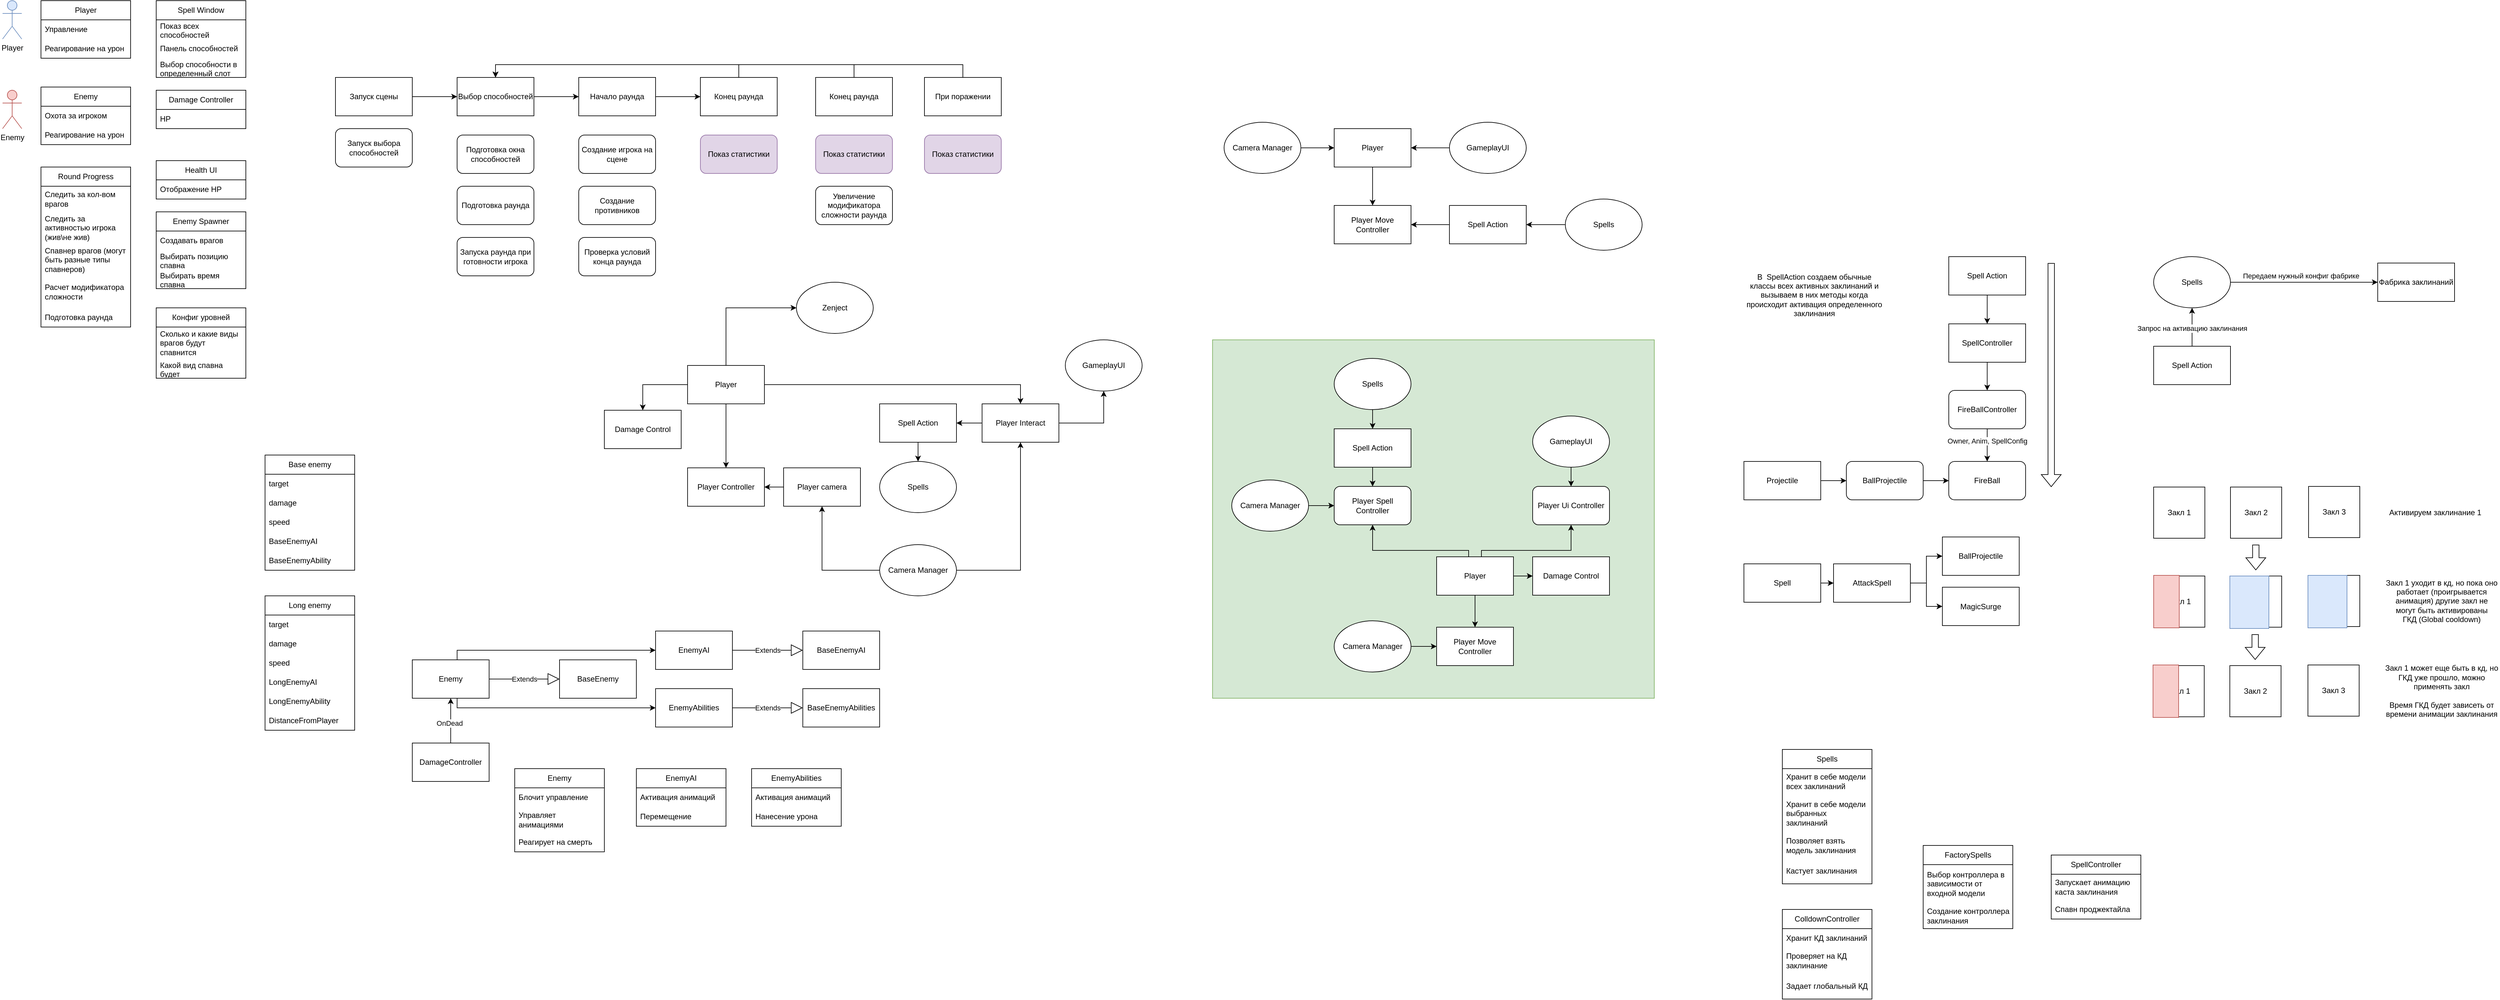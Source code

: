 <mxfile version="24.7.17">
  <diagram id="C5RBs43oDa-KdzZeNtuy" name="Page-1">
    <mxGraphModel dx="1434" dy="746" grid="1" gridSize="10" guides="1" tooltips="1" connect="1" arrows="1" fold="1" page="1" pageScale="1" pageWidth="827" pageHeight="1169" math="0" shadow="0">
      <root>
        <mxCell id="WIyWlLk6GJQsqaUBKTNV-0" />
        <mxCell id="WIyWlLk6GJQsqaUBKTNV-1" parent="WIyWlLk6GJQsqaUBKTNV-0" />
        <mxCell id="EWwGDBe5guj9ET8OLNVa-11" value="" style="rounded=0;whiteSpace=wrap;html=1;fillColor=#d5e8d4;strokeColor=#82b366;" parent="WIyWlLk6GJQsqaUBKTNV-1" vertex="1">
          <mxGeometry x="1930" y="650" width="690" height="560" as="geometry" />
        </mxCell>
        <mxCell id="EsLmKvPkKQl8elyAe4Gc-5" value="" style="edgeStyle=orthogonalEdgeStyle;rounded=0;orthogonalLoop=1;jettySize=auto;html=1;" parent="WIyWlLk6GJQsqaUBKTNV-1" source="EsLmKvPkKQl8elyAe4Gc-0" target="EsLmKvPkKQl8elyAe4Gc-1" edge="1">
          <mxGeometry relative="1" as="geometry" />
        </mxCell>
        <mxCell id="EsLmKvPkKQl8elyAe4Gc-0" value="Запуск сцены" style="rounded=0;whiteSpace=wrap;html=1;" parent="WIyWlLk6GJQsqaUBKTNV-1" vertex="1">
          <mxGeometry x="560" y="240" width="120" height="60" as="geometry" />
        </mxCell>
        <mxCell id="EsLmKvPkKQl8elyAe4Gc-6" value="" style="edgeStyle=orthogonalEdgeStyle;rounded=0;orthogonalLoop=1;jettySize=auto;html=1;" parent="WIyWlLk6GJQsqaUBKTNV-1" source="EsLmKvPkKQl8elyAe4Gc-1" target="EsLmKvPkKQl8elyAe4Gc-2" edge="1">
          <mxGeometry relative="1" as="geometry" />
        </mxCell>
        <mxCell id="EsLmKvPkKQl8elyAe4Gc-1" value="Выбор способностей" style="rounded=0;whiteSpace=wrap;html=1;" parent="WIyWlLk6GJQsqaUBKTNV-1" vertex="1">
          <mxGeometry x="750" y="240" width="120" height="60" as="geometry" />
        </mxCell>
        <mxCell id="EsLmKvPkKQl8elyAe4Gc-7" value="" style="edgeStyle=orthogonalEdgeStyle;rounded=0;orthogonalLoop=1;jettySize=auto;html=1;" parent="WIyWlLk6GJQsqaUBKTNV-1" source="EsLmKvPkKQl8elyAe4Gc-2" target="EsLmKvPkKQl8elyAe4Gc-3" edge="1">
          <mxGeometry relative="1" as="geometry" />
        </mxCell>
        <mxCell id="EsLmKvPkKQl8elyAe4Gc-2" value="Начало раунда" style="rounded=0;whiteSpace=wrap;html=1;" parent="WIyWlLk6GJQsqaUBKTNV-1" vertex="1">
          <mxGeometry x="940" y="240" width="120" height="60" as="geometry" />
        </mxCell>
        <mxCell id="EsLmKvPkKQl8elyAe4Gc-22" style="edgeStyle=orthogonalEdgeStyle;rounded=0;orthogonalLoop=1;jettySize=auto;html=1;entryX=0.5;entryY=0;entryDx=0;entryDy=0;" parent="WIyWlLk6GJQsqaUBKTNV-1" source="EsLmKvPkKQl8elyAe4Gc-3" target="EsLmKvPkKQl8elyAe4Gc-1" edge="1">
          <mxGeometry relative="1" as="geometry">
            <Array as="points">
              <mxPoint x="1190" y="220" />
              <mxPoint x="810" y="220" />
            </Array>
          </mxGeometry>
        </mxCell>
        <mxCell id="EsLmKvPkKQl8elyAe4Gc-3" value="Конец раунда" style="rounded=0;whiteSpace=wrap;html=1;" parent="WIyWlLk6GJQsqaUBKTNV-1" vertex="1">
          <mxGeometry x="1130" y="240" width="120" height="60" as="geometry" />
        </mxCell>
        <mxCell id="EsLmKvPkKQl8elyAe4Gc-12" value="Создание игрока на сцене" style="rounded=1;whiteSpace=wrap;html=1;" parent="WIyWlLk6GJQsqaUBKTNV-1" vertex="1">
          <mxGeometry x="940" y="330" width="120" height="60" as="geometry" />
        </mxCell>
        <mxCell id="EsLmKvPkKQl8elyAe4Gc-13" value="Запуск выбора способностей" style="rounded=1;whiteSpace=wrap;html=1;" parent="WIyWlLk6GJQsqaUBKTNV-1" vertex="1">
          <mxGeometry x="560" y="320" width="120" height="60" as="geometry" />
        </mxCell>
        <mxCell id="EsLmKvPkKQl8elyAe4Gc-14" value="Подготовка окна способностей" style="rounded=1;whiteSpace=wrap;html=1;" parent="WIyWlLk6GJQsqaUBKTNV-1" vertex="1">
          <mxGeometry x="750" y="330" width="120" height="60" as="geometry" />
        </mxCell>
        <mxCell id="EsLmKvPkKQl8elyAe4Gc-15" value="Запуска раунда при готовности игрока" style="rounded=1;whiteSpace=wrap;html=1;" parent="WIyWlLk6GJQsqaUBKTNV-1" vertex="1">
          <mxGeometry x="750" y="490" width="120" height="60" as="geometry" />
        </mxCell>
        <mxCell id="EsLmKvPkKQl8elyAe4Gc-16" value="Подготовка раунда" style="rounded=1;whiteSpace=wrap;html=1;" parent="WIyWlLk6GJQsqaUBKTNV-1" vertex="1">
          <mxGeometry x="750" y="410" width="120" height="60" as="geometry" />
        </mxCell>
        <mxCell id="EsLmKvPkKQl8elyAe4Gc-17" value="Создание противников" style="rounded=1;whiteSpace=wrap;html=1;" parent="WIyWlLk6GJQsqaUBKTNV-1" vertex="1">
          <mxGeometry x="940" y="410" width="120" height="60" as="geometry" />
        </mxCell>
        <mxCell id="EsLmKvPkKQl8elyAe4Gc-20" value="Проверка условий конца раунда" style="rounded=1;whiteSpace=wrap;html=1;" parent="WIyWlLk6GJQsqaUBKTNV-1" vertex="1">
          <mxGeometry x="940" y="490" width="120" height="60" as="geometry" />
        </mxCell>
        <mxCell id="EsLmKvPkKQl8elyAe4Gc-21" value="Показ статистики" style="rounded=1;whiteSpace=wrap;html=1;fillColor=#e1d5e7;strokeColor=#9673a6;" parent="WIyWlLk6GJQsqaUBKTNV-1" vertex="1">
          <mxGeometry x="1310" y="330" width="120" height="60" as="geometry" />
        </mxCell>
        <mxCell id="EsLmKvPkKQl8elyAe4Gc-24" value="Увеличение модификатора сложности раунда" style="rounded=1;whiteSpace=wrap;html=1;" parent="WIyWlLk6GJQsqaUBKTNV-1" vertex="1">
          <mxGeometry x="1310" y="410" width="120" height="60" as="geometry" />
        </mxCell>
        <mxCell id="EsLmKvPkKQl8elyAe4Gc-25" value="Player" style="shape=umlActor;verticalLabelPosition=bottom;verticalAlign=top;html=1;outlineConnect=0;fillColor=#dae8fc;strokeColor=#6c8ebf;" parent="WIyWlLk6GJQsqaUBKTNV-1" vertex="1">
          <mxGeometry x="40" y="120" width="30" height="60" as="geometry" />
        </mxCell>
        <mxCell id="EsLmKvPkKQl8elyAe4Gc-28" value="Player" style="swimlane;fontStyle=0;childLayout=stackLayout;horizontal=1;startSize=30;horizontalStack=0;resizeParent=1;resizeParentMax=0;resizeLast=0;collapsible=1;marginBottom=0;whiteSpace=wrap;html=1;" parent="WIyWlLk6GJQsqaUBKTNV-1" vertex="1">
          <mxGeometry x="100" y="120" width="140" height="90" as="geometry" />
        </mxCell>
        <mxCell id="EsLmKvPkKQl8elyAe4Gc-29" value="Управление" style="text;strokeColor=none;fillColor=none;align=left;verticalAlign=middle;spacingLeft=4;spacingRight=4;overflow=hidden;points=[[0,0.5],[1,0.5]];portConstraint=eastwest;rotatable=0;whiteSpace=wrap;html=1;" parent="EsLmKvPkKQl8elyAe4Gc-28" vertex="1">
          <mxGeometry y="30" width="140" height="30" as="geometry" />
        </mxCell>
        <mxCell id="IuTbLc52SN9VRo_euGwN-1" value="Реагирование на урон" style="text;strokeColor=none;fillColor=none;align=left;verticalAlign=middle;spacingLeft=4;spacingRight=4;overflow=hidden;points=[[0,0.5],[1,0.5]];portConstraint=eastwest;rotatable=0;whiteSpace=wrap;html=1;" parent="EsLmKvPkKQl8elyAe4Gc-28" vertex="1">
          <mxGeometry y="60" width="140" height="30" as="geometry" />
        </mxCell>
        <mxCell id="Cps7FGpNjQ_ABFfihYD9-0" value="Enemy" style="shape=umlActor;verticalLabelPosition=bottom;verticalAlign=top;html=1;outlineConnect=0;fillColor=#f8cecc;strokeColor=#b85450;" parent="WIyWlLk6GJQsqaUBKTNV-1" vertex="1">
          <mxGeometry x="40" y="260" width="30" height="60" as="geometry" />
        </mxCell>
        <mxCell id="Cps7FGpNjQ_ABFfihYD9-1" value="Enemy" style="swimlane;fontStyle=0;childLayout=stackLayout;horizontal=1;startSize=30;horizontalStack=0;resizeParent=1;resizeParentMax=0;resizeLast=0;collapsible=1;marginBottom=0;whiteSpace=wrap;html=1;" parent="WIyWlLk6GJQsqaUBKTNV-1" vertex="1">
          <mxGeometry x="100" y="255" width="140" height="90" as="geometry" />
        </mxCell>
        <mxCell id="Cps7FGpNjQ_ABFfihYD9-4" value="Охота за игроком" style="text;strokeColor=none;fillColor=none;align=left;verticalAlign=middle;spacingLeft=4;spacingRight=4;overflow=hidden;points=[[0,0.5],[1,0.5]];portConstraint=eastwest;rotatable=0;whiteSpace=wrap;html=1;" parent="Cps7FGpNjQ_ABFfihYD9-1" vertex="1">
          <mxGeometry y="30" width="140" height="30" as="geometry" />
        </mxCell>
        <mxCell id="IuTbLc52SN9VRo_euGwN-0" value="Реагирование на урон" style="text;strokeColor=none;fillColor=none;align=left;verticalAlign=middle;spacingLeft=4;spacingRight=4;overflow=hidden;points=[[0,0.5],[1,0.5]];portConstraint=eastwest;rotatable=0;whiteSpace=wrap;html=1;" parent="Cps7FGpNjQ_ABFfihYD9-1" vertex="1">
          <mxGeometry y="60" width="140" height="30" as="geometry" />
        </mxCell>
        <mxCell id="Cps7FGpNjQ_ABFfihYD9-6" value="Round Progress" style="swimlane;fontStyle=0;childLayout=stackLayout;horizontal=1;startSize=30;horizontalStack=0;resizeParent=1;resizeParentMax=0;resizeLast=0;collapsible=1;marginBottom=0;whiteSpace=wrap;html=1;" parent="WIyWlLk6GJQsqaUBKTNV-1" vertex="1">
          <mxGeometry x="100" y="380" width="140" height="250" as="geometry" />
        </mxCell>
        <mxCell id="Cps7FGpNjQ_ABFfihYD9-7" value="Следить за кол-вом врагов" style="text;strokeColor=none;fillColor=none;align=left;verticalAlign=middle;spacingLeft=4;spacingRight=4;overflow=hidden;points=[[0,0.5],[1,0.5]];portConstraint=eastwest;rotatable=0;whiteSpace=wrap;html=1;" parent="Cps7FGpNjQ_ABFfihYD9-6" vertex="1">
          <mxGeometry y="30" width="140" height="40" as="geometry" />
        </mxCell>
        <mxCell id="Cps7FGpNjQ_ABFfihYD9-8" value="Следить за активностью игрока (жив\не жив)" style="text;strokeColor=none;fillColor=none;align=left;verticalAlign=middle;spacingLeft=4;spacingRight=4;overflow=hidden;points=[[0,0.5],[1,0.5]];portConstraint=eastwest;rotatable=0;whiteSpace=wrap;html=1;" parent="Cps7FGpNjQ_ABFfihYD9-6" vertex="1">
          <mxGeometry y="70" width="140" height="50" as="geometry" />
        </mxCell>
        <mxCell id="Cps7FGpNjQ_ABFfihYD9-9" value="Спавнер врагов (могут быть разные типы спавнеров)" style="text;strokeColor=none;fillColor=none;align=left;verticalAlign=middle;spacingLeft=4;spacingRight=4;overflow=hidden;points=[[0,0.5],[1,0.5]];portConstraint=eastwest;rotatable=0;whiteSpace=wrap;html=1;" parent="Cps7FGpNjQ_ABFfihYD9-6" vertex="1">
          <mxGeometry y="120" width="140" height="50" as="geometry" />
        </mxCell>
        <mxCell id="Cps7FGpNjQ_ABFfihYD9-31" value="Расчет модификатора сложности" style="text;strokeColor=none;fillColor=none;align=left;verticalAlign=middle;spacingLeft=4;spacingRight=4;overflow=hidden;points=[[0,0.5],[1,0.5]];portConstraint=eastwest;rotatable=0;whiteSpace=wrap;html=1;" parent="Cps7FGpNjQ_ABFfihYD9-6" vertex="1">
          <mxGeometry y="170" width="140" height="50" as="geometry" />
        </mxCell>
        <mxCell id="Cps7FGpNjQ_ABFfihYD9-32" value="Подготовка раунда" style="text;strokeColor=none;fillColor=none;align=left;verticalAlign=middle;spacingLeft=4;spacingRight=4;overflow=hidden;points=[[0,0.5],[1,0.5]];portConstraint=eastwest;rotatable=0;whiteSpace=wrap;html=1;" parent="Cps7FGpNjQ_ABFfihYD9-6" vertex="1">
          <mxGeometry y="220" width="140" height="30" as="geometry" />
        </mxCell>
        <mxCell id="Cps7FGpNjQ_ABFfihYD9-10" value="Enemy Spawner" style="swimlane;fontStyle=0;childLayout=stackLayout;horizontal=1;startSize=30;horizontalStack=0;resizeParent=1;resizeParentMax=0;resizeLast=0;collapsible=1;marginBottom=0;whiteSpace=wrap;html=1;" parent="WIyWlLk6GJQsqaUBKTNV-1" vertex="1">
          <mxGeometry x="280" y="450" width="140" height="120" as="geometry" />
        </mxCell>
        <mxCell id="Cps7FGpNjQ_ABFfihYD9-11" value="Создавать врагов" style="text;strokeColor=none;fillColor=none;align=left;verticalAlign=middle;spacingLeft=4;spacingRight=4;overflow=hidden;points=[[0,0.5],[1,0.5]];portConstraint=eastwest;rotatable=0;whiteSpace=wrap;html=1;" parent="Cps7FGpNjQ_ABFfihYD9-10" vertex="1">
          <mxGeometry y="30" width="140" height="30" as="geometry" />
        </mxCell>
        <mxCell id="Cps7FGpNjQ_ABFfihYD9-12" value="Выбирать позицию спавна" style="text;strokeColor=none;fillColor=none;align=left;verticalAlign=middle;spacingLeft=4;spacingRight=4;overflow=hidden;points=[[0,0.5],[1,0.5]];portConstraint=eastwest;rotatable=0;whiteSpace=wrap;html=1;" parent="Cps7FGpNjQ_ABFfihYD9-10" vertex="1">
          <mxGeometry y="60" width="140" height="30" as="geometry" />
        </mxCell>
        <mxCell id="Cps7FGpNjQ_ABFfihYD9-13" value="Выбирать время спавна" style="text;strokeColor=none;fillColor=none;align=left;verticalAlign=middle;spacingLeft=4;spacingRight=4;overflow=hidden;points=[[0,0.5],[1,0.5]];portConstraint=eastwest;rotatable=0;whiteSpace=wrap;html=1;" parent="Cps7FGpNjQ_ABFfihYD9-10" vertex="1">
          <mxGeometry y="90" width="140" height="30" as="geometry" />
        </mxCell>
        <mxCell id="Cps7FGpNjQ_ABFfihYD9-14" value="Spell Window" style="swimlane;fontStyle=0;childLayout=stackLayout;horizontal=1;startSize=30;horizontalStack=0;resizeParent=1;resizeParentMax=0;resizeLast=0;collapsible=1;marginBottom=0;whiteSpace=wrap;html=1;" parent="WIyWlLk6GJQsqaUBKTNV-1" vertex="1">
          <mxGeometry x="280" y="120" width="140" height="120" as="geometry" />
        </mxCell>
        <mxCell id="Cps7FGpNjQ_ABFfihYD9-15" value="Показ всех способностей" style="text;strokeColor=none;fillColor=none;align=left;verticalAlign=middle;spacingLeft=4;spacingRight=4;overflow=hidden;points=[[0,0.5],[1,0.5]];portConstraint=eastwest;rotatable=0;whiteSpace=wrap;html=1;" parent="Cps7FGpNjQ_ABFfihYD9-14" vertex="1">
          <mxGeometry y="30" width="140" height="30" as="geometry" />
        </mxCell>
        <mxCell id="Cps7FGpNjQ_ABFfihYD9-16" value="Панель способностей" style="text;strokeColor=none;fillColor=none;align=left;verticalAlign=middle;spacingLeft=4;spacingRight=4;overflow=hidden;points=[[0,0.5],[1,0.5]];portConstraint=eastwest;rotatable=0;whiteSpace=wrap;html=1;" parent="Cps7FGpNjQ_ABFfihYD9-14" vertex="1">
          <mxGeometry y="60" width="140" height="30" as="geometry" />
        </mxCell>
        <mxCell id="Cps7FGpNjQ_ABFfihYD9-17" value="Выбор способности в определенный слот" style="text;strokeColor=none;fillColor=none;align=left;verticalAlign=middle;spacingLeft=4;spacingRight=4;overflow=hidden;points=[[0,0.5],[1,0.5]];portConstraint=eastwest;rotatable=0;whiteSpace=wrap;html=1;" parent="Cps7FGpNjQ_ABFfihYD9-14" vertex="1">
          <mxGeometry y="90" width="140" height="30" as="geometry" />
        </mxCell>
        <mxCell id="Cps7FGpNjQ_ABFfihYD9-19" value="Damage Controller" style="swimlane;fontStyle=0;childLayout=stackLayout;horizontal=1;startSize=30;horizontalStack=0;resizeParent=1;resizeParentMax=0;resizeLast=0;collapsible=1;marginBottom=0;whiteSpace=wrap;html=1;" parent="WIyWlLk6GJQsqaUBKTNV-1" vertex="1">
          <mxGeometry x="280" y="260" width="140" height="60" as="geometry" />
        </mxCell>
        <mxCell id="Cps7FGpNjQ_ABFfihYD9-20" value="HP" style="text;strokeColor=none;fillColor=none;align=left;verticalAlign=middle;spacingLeft=4;spacingRight=4;overflow=hidden;points=[[0,0.5],[1,0.5]];portConstraint=eastwest;rotatable=0;whiteSpace=wrap;html=1;" parent="Cps7FGpNjQ_ABFfihYD9-19" vertex="1">
          <mxGeometry y="30" width="140" height="30" as="geometry" />
        </mxCell>
        <mxCell id="Cps7FGpNjQ_ABFfihYD9-23" value="Health UI" style="swimlane;fontStyle=0;childLayout=stackLayout;horizontal=1;startSize=30;horizontalStack=0;resizeParent=1;resizeParentMax=0;resizeLast=0;collapsible=1;marginBottom=0;whiteSpace=wrap;html=1;" parent="WIyWlLk6GJQsqaUBKTNV-1" vertex="1">
          <mxGeometry x="280" y="370" width="140" height="60" as="geometry" />
        </mxCell>
        <mxCell id="Cps7FGpNjQ_ABFfihYD9-24" value="Отображение HP" style="text;strokeColor=none;fillColor=none;align=left;verticalAlign=middle;spacingLeft=4;spacingRight=4;overflow=hidden;points=[[0,0.5],[1,0.5]];portConstraint=eastwest;rotatable=0;whiteSpace=wrap;html=1;" parent="Cps7FGpNjQ_ABFfihYD9-23" vertex="1">
          <mxGeometry y="30" width="140" height="30" as="geometry" />
        </mxCell>
        <mxCell id="Cps7FGpNjQ_ABFfihYD9-35" style="edgeStyle=orthogonalEdgeStyle;rounded=0;orthogonalLoop=1;jettySize=auto;html=1;entryX=0.5;entryY=0;entryDx=0;entryDy=0;exitX=0.5;exitY=0;exitDx=0;exitDy=0;" parent="WIyWlLk6GJQsqaUBKTNV-1" source="Cps7FGpNjQ_ABFfihYD9-33" target="EsLmKvPkKQl8elyAe4Gc-1" edge="1">
          <mxGeometry relative="1" as="geometry">
            <Array as="points">
              <mxPoint x="1540" y="220" />
              <mxPoint x="810" y="220" />
            </Array>
          </mxGeometry>
        </mxCell>
        <mxCell id="Cps7FGpNjQ_ABFfihYD9-33" value="При поражении" style="rounded=0;whiteSpace=wrap;html=1;" parent="WIyWlLk6GJQsqaUBKTNV-1" vertex="1">
          <mxGeometry x="1480" y="240" width="120" height="60" as="geometry" />
        </mxCell>
        <mxCell id="Cps7FGpNjQ_ABFfihYD9-34" value="Показ статистики" style="rounded=1;whiteSpace=wrap;html=1;fillColor=#e1d5e7;strokeColor=#9673a6;" parent="WIyWlLk6GJQsqaUBKTNV-1" vertex="1">
          <mxGeometry x="1480" y="330" width="120" height="60" as="geometry" />
        </mxCell>
        <mxCell id="cP_do3qHN3ApBZHkMfs1-0" value="Конфиг уровней" style="swimlane;fontStyle=0;childLayout=stackLayout;horizontal=1;startSize=30;horizontalStack=0;resizeParent=1;resizeParentMax=0;resizeLast=0;collapsible=1;marginBottom=0;whiteSpace=wrap;html=1;" parent="WIyWlLk6GJQsqaUBKTNV-1" vertex="1">
          <mxGeometry x="280" y="600" width="140" height="110" as="geometry" />
        </mxCell>
        <mxCell id="cP_do3qHN3ApBZHkMfs1-1" value="Сколько и какие виды врагов будут спавнится" style="text;strokeColor=none;fillColor=none;align=left;verticalAlign=middle;spacingLeft=4;spacingRight=4;overflow=hidden;points=[[0,0.5],[1,0.5]];portConstraint=eastwest;rotatable=0;whiteSpace=wrap;html=1;" parent="cP_do3qHN3ApBZHkMfs1-0" vertex="1">
          <mxGeometry y="30" width="140" height="50" as="geometry" />
        </mxCell>
        <mxCell id="cP_do3qHN3ApBZHkMfs1-2" value="Какой вид спавна будет" style="text;strokeColor=none;fillColor=none;align=left;verticalAlign=middle;spacingLeft=4;spacingRight=4;overflow=hidden;points=[[0,0.5],[1,0.5]];portConstraint=eastwest;rotatable=0;whiteSpace=wrap;html=1;" parent="cP_do3qHN3ApBZHkMfs1-0" vertex="1">
          <mxGeometry y="80" width="140" height="30" as="geometry" />
        </mxCell>
        <mxCell id="cP_do3qHN3ApBZHkMfs1-4" value="Base enemy" style="swimlane;fontStyle=0;childLayout=stackLayout;horizontal=1;startSize=30;horizontalStack=0;resizeParent=1;resizeParentMax=0;resizeLast=0;collapsible=1;marginBottom=0;whiteSpace=wrap;html=1;" parent="WIyWlLk6GJQsqaUBKTNV-1" vertex="1">
          <mxGeometry x="450" y="830" width="140" height="180" as="geometry" />
        </mxCell>
        <mxCell id="cP_do3qHN3ApBZHkMfs1-17" value="target" style="text;strokeColor=none;fillColor=none;align=left;verticalAlign=middle;spacingLeft=4;spacingRight=4;overflow=hidden;points=[[0,0.5],[1,0.5]];portConstraint=eastwest;rotatable=0;whiteSpace=wrap;html=1;" parent="cP_do3qHN3ApBZHkMfs1-4" vertex="1">
          <mxGeometry y="30" width="140" height="30" as="geometry" />
        </mxCell>
        <mxCell id="cP_do3qHN3ApBZHkMfs1-5" value="damage" style="text;strokeColor=none;fillColor=none;align=left;verticalAlign=middle;spacingLeft=4;spacingRight=4;overflow=hidden;points=[[0,0.5],[1,0.5]];portConstraint=eastwest;rotatable=0;whiteSpace=wrap;html=1;" parent="cP_do3qHN3ApBZHkMfs1-4" vertex="1">
          <mxGeometry y="60" width="140" height="30" as="geometry" />
        </mxCell>
        <mxCell id="cP_do3qHN3ApBZHkMfs1-6" value="speed" style="text;strokeColor=none;fillColor=none;align=left;verticalAlign=middle;spacingLeft=4;spacingRight=4;overflow=hidden;points=[[0,0.5],[1,0.5]];portConstraint=eastwest;rotatable=0;whiteSpace=wrap;html=1;" parent="cP_do3qHN3ApBZHkMfs1-4" vertex="1">
          <mxGeometry y="90" width="140" height="30" as="geometry" />
        </mxCell>
        <mxCell id="cP_do3qHN3ApBZHkMfs1-7" value="BaseEnemyAI" style="text;strokeColor=none;fillColor=none;align=left;verticalAlign=middle;spacingLeft=4;spacingRight=4;overflow=hidden;points=[[0,0.5],[1,0.5]];portConstraint=eastwest;rotatable=0;whiteSpace=wrap;html=1;" parent="cP_do3qHN3ApBZHkMfs1-4" vertex="1">
          <mxGeometry y="120" width="140" height="30" as="geometry" />
        </mxCell>
        <mxCell id="cP_do3qHN3ApBZHkMfs1-12" value="BaseEnemyAbility" style="text;strokeColor=none;fillColor=none;align=left;verticalAlign=middle;spacingLeft=4;spacingRight=4;overflow=hidden;points=[[0,0.5],[1,0.5]];portConstraint=eastwest;rotatable=0;whiteSpace=wrap;html=1;" parent="cP_do3qHN3ApBZHkMfs1-4" vertex="1">
          <mxGeometry y="150" width="140" height="30" as="geometry" />
        </mxCell>
        <mxCell id="cP_do3qHN3ApBZHkMfs1-8" value="Long enemy" style="swimlane;fontStyle=0;childLayout=stackLayout;horizontal=1;startSize=30;horizontalStack=0;resizeParent=1;resizeParentMax=0;resizeLast=0;collapsible=1;marginBottom=0;whiteSpace=wrap;html=1;" parent="WIyWlLk6GJQsqaUBKTNV-1" vertex="1">
          <mxGeometry x="450" y="1050" width="140" height="210" as="geometry" />
        </mxCell>
        <mxCell id="cP_do3qHN3ApBZHkMfs1-16" value="target" style="text;strokeColor=none;fillColor=none;align=left;verticalAlign=middle;spacingLeft=4;spacingRight=4;overflow=hidden;points=[[0,0.5],[1,0.5]];portConstraint=eastwest;rotatable=0;whiteSpace=wrap;html=1;" parent="cP_do3qHN3ApBZHkMfs1-8" vertex="1">
          <mxGeometry y="30" width="140" height="30" as="geometry" />
        </mxCell>
        <mxCell id="cP_do3qHN3ApBZHkMfs1-9" value="damage" style="text;strokeColor=none;fillColor=none;align=left;verticalAlign=middle;spacingLeft=4;spacingRight=4;overflow=hidden;points=[[0,0.5],[1,0.5]];portConstraint=eastwest;rotatable=0;whiteSpace=wrap;html=1;" parent="cP_do3qHN3ApBZHkMfs1-8" vertex="1">
          <mxGeometry y="60" width="140" height="30" as="geometry" />
        </mxCell>
        <mxCell id="cP_do3qHN3ApBZHkMfs1-10" value="speed" style="text;strokeColor=none;fillColor=none;align=left;verticalAlign=middle;spacingLeft=4;spacingRight=4;overflow=hidden;points=[[0,0.5],[1,0.5]];portConstraint=eastwest;rotatable=0;whiteSpace=wrap;html=1;" parent="cP_do3qHN3ApBZHkMfs1-8" vertex="1">
          <mxGeometry y="90" width="140" height="30" as="geometry" />
        </mxCell>
        <mxCell id="cP_do3qHN3ApBZHkMfs1-11" value="LongEnemyAI" style="text;strokeColor=none;fillColor=none;align=left;verticalAlign=middle;spacingLeft=4;spacingRight=4;overflow=hidden;points=[[0,0.5],[1,0.5]];portConstraint=eastwest;rotatable=0;whiteSpace=wrap;html=1;" parent="cP_do3qHN3ApBZHkMfs1-8" vertex="1">
          <mxGeometry y="120" width="140" height="30" as="geometry" />
        </mxCell>
        <mxCell id="cP_do3qHN3ApBZHkMfs1-13" value="LongEnemyAbility" style="text;strokeColor=none;fillColor=none;align=left;verticalAlign=middle;spacingLeft=4;spacingRight=4;overflow=hidden;points=[[0,0.5],[1,0.5]];portConstraint=eastwest;rotatable=0;whiteSpace=wrap;html=1;" parent="cP_do3qHN3ApBZHkMfs1-8" vertex="1">
          <mxGeometry y="150" width="140" height="30" as="geometry" />
        </mxCell>
        <mxCell id="cP_do3qHN3ApBZHkMfs1-14" value="DistanceFromPlayer" style="text;strokeColor=none;fillColor=none;align=left;verticalAlign=middle;spacingLeft=4;spacingRight=4;overflow=hidden;points=[[0,0.5],[1,0.5]];portConstraint=eastwest;rotatable=0;whiteSpace=wrap;html=1;" parent="cP_do3qHN3ApBZHkMfs1-8" vertex="1">
          <mxGeometry y="180" width="140" height="30" as="geometry" />
        </mxCell>
        <mxCell id="tcsmRMBftj1bdcNWw6lL-1" style="edgeStyle=orthogonalEdgeStyle;rounded=0;orthogonalLoop=1;jettySize=auto;html=1;entryX=0.5;entryY=0;entryDx=0;entryDy=0;" parent="WIyWlLk6GJQsqaUBKTNV-1" source="tcsmRMBftj1bdcNWw6lL-0" target="EsLmKvPkKQl8elyAe4Gc-1" edge="1">
          <mxGeometry relative="1" as="geometry">
            <Array as="points">
              <mxPoint x="1370" y="220" />
              <mxPoint x="810" y="220" />
            </Array>
          </mxGeometry>
        </mxCell>
        <mxCell id="tcsmRMBftj1bdcNWw6lL-0" value="Конец раунда" style="rounded=0;whiteSpace=wrap;html=1;" parent="WIyWlLk6GJQsqaUBKTNV-1" vertex="1">
          <mxGeometry x="1310" y="240" width="120" height="60" as="geometry" />
        </mxCell>
        <mxCell id="tcsmRMBftj1bdcNWw6lL-2" value="Показ статистики" style="rounded=1;whiteSpace=wrap;html=1;fillColor=#e1d5e7;strokeColor=#9673a6;" parent="WIyWlLk6GJQsqaUBKTNV-1" vertex="1">
          <mxGeometry x="1130" y="330" width="120" height="60" as="geometry" />
        </mxCell>
        <mxCell id="ZOyvp2xZPfDbmurhSEkM-5" style="edgeStyle=orthogonalEdgeStyle;rounded=0;orthogonalLoop=1;jettySize=auto;html=1;entryX=0.5;entryY=0;entryDx=0;entryDy=0;exitX=0;exitY=0.5;exitDx=0;exitDy=0;" parent="WIyWlLk6GJQsqaUBKTNV-1" source="-eQjDRAVufOiuN67UnDZ-5" target="knchBpf7UNRF9fLHIUrH-5" edge="1">
          <mxGeometry relative="1" as="geometry">
            <mxPoint x="1110" y="720" as="sourcePoint" />
          </mxGeometry>
        </mxCell>
        <mxCell id="ZOyvp2xZPfDbmurhSEkM-7" style="edgeStyle=orthogonalEdgeStyle;rounded=0;orthogonalLoop=1;jettySize=auto;html=1;entryX=0.5;entryY=0;entryDx=0;entryDy=0;exitX=1;exitY=0.5;exitDx=0;exitDy=0;" parent="WIyWlLk6GJQsqaUBKTNV-1" source="-eQjDRAVufOiuN67UnDZ-5" target="ZOyvp2xZPfDbmurhSEkM-1" edge="1">
          <mxGeometry relative="1" as="geometry">
            <mxPoint x="1230" y="720" as="sourcePoint" />
          </mxGeometry>
        </mxCell>
        <mxCell id="ZOyvp2xZPfDbmurhSEkM-13" style="edgeStyle=orthogonalEdgeStyle;rounded=0;orthogonalLoop=1;jettySize=auto;html=1;entryX=0;entryY=0.5;entryDx=0;entryDy=0;exitX=0.5;exitY=0;exitDx=0;exitDy=0;" parent="WIyWlLk6GJQsqaUBKTNV-1" source="-eQjDRAVufOiuN67UnDZ-5" target="ZOyvp2xZPfDbmurhSEkM-12" edge="1">
          <mxGeometry relative="1" as="geometry">
            <Array as="points">
              <mxPoint x="1170" y="600" />
            </Array>
            <mxPoint x="1170" y="680" as="sourcePoint" />
          </mxGeometry>
        </mxCell>
        <mxCell id="knchBpf7UNRF9fLHIUrH-1" value="Player Controller" style="rounded=0;whiteSpace=wrap;html=1;" parent="WIyWlLk6GJQsqaUBKTNV-1" vertex="1">
          <mxGeometry x="1110" y="850" width="120" height="60" as="geometry" />
        </mxCell>
        <mxCell id="-eQjDRAVufOiuN67UnDZ-7" value="" style="edgeStyle=orthogonalEdgeStyle;rounded=0;orthogonalLoop=1;jettySize=auto;html=1;" parent="WIyWlLk6GJQsqaUBKTNV-1" source="knchBpf7UNRF9fLHIUrH-2" target="knchBpf7UNRF9fLHIUrH-1" edge="1">
          <mxGeometry relative="1" as="geometry" />
        </mxCell>
        <mxCell id="knchBpf7UNRF9fLHIUrH-2" value="Player camera" style="rounded=0;whiteSpace=wrap;html=1;" parent="WIyWlLk6GJQsqaUBKTNV-1" vertex="1">
          <mxGeometry x="1260" y="850" width="120" height="60" as="geometry" />
        </mxCell>
        <mxCell id="knchBpf7UNRF9fLHIUrH-5" value="Damage Control" style="rounded=0;whiteSpace=wrap;html=1;" parent="WIyWlLk6GJQsqaUBKTNV-1" vertex="1">
          <mxGeometry x="980" y="760" width="120" height="60" as="geometry" />
        </mxCell>
        <mxCell id="ZOyvp2xZPfDbmurhSEkM-15" value="" style="edgeStyle=orthogonalEdgeStyle;rounded=0;orthogonalLoop=1;jettySize=auto;html=1;" parent="WIyWlLk6GJQsqaUBKTNV-1" source="knchBpf7UNRF9fLHIUrH-6" target="ZOyvp2xZPfDbmurhSEkM-10" edge="1">
          <mxGeometry relative="1" as="geometry" />
        </mxCell>
        <mxCell id="knchBpf7UNRF9fLHIUrH-6" value="Spell Action" style="rounded=0;whiteSpace=wrap;html=1;" parent="WIyWlLk6GJQsqaUBKTNV-1" vertex="1">
          <mxGeometry x="1410" y="750" width="120" height="60" as="geometry" />
        </mxCell>
        <mxCell id="ZOyvp2xZPfDbmurhSEkM-9" style="edgeStyle=orthogonalEdgeStyle;rounded=0;orthogonalLoop=1;jettySize=auto;html=1;entryX=0.5;entryY=1;entryDx=0;entryDy=0;" parent="WIyWlLk6GJQsqaUBKTNV-1" source="ZOyvp2xZPfDbmurhSEkM-1" target="ZOyvp2xZPfDbmurhSEkM-8" edge="1">
          <mxGeometry relative="1" as="geometry" />
        </mxCell>
        <mxCell id="ZOyvp2xZPfDbmurhSEkM-14" value="" style="edgeStyle=orthogonalEdgeStyle;rounded=0;orthogonalLoop=1;jettySize=auto;html=1;" parent="WIyWlLk6GJQsqaUBKTNV-1" source="ZOyvp2xZPfDbmurhSEkM-1" target="knchBpf7UNRF9fLHIUrH-6" edge="1">
          <mxGeometry relative="1" as="geometry" />
        </mxCell>
        <mxCell id="ZOyvp2xZPfDbmurhSEkM-1" value="Player Interact" style="rounded=0;whiteSpace=wrap;html=1;" parent="WIyWlLk6GJQsqaUBKTNV-1" vertex="1">
          <mxGeometry x="1570" y="750" width="120" height="60" as="geometry" />
        </mxCell>
        <mxCell id="ZOyvp2xZPfDbmurhSEkM-8" value="GameplayUI" style="ellipse;whiteSpace=wrap;html=1;" parent="WIyWlLk6GJQsqaUBKTNV-1" vertex="1">
          <mxGeometry x="1700" y="650" width="120" height="80" as="geometry" />
        </mxCell>
        <mxCell id="ZOyvp2xZPfDbmurhSEkM-10" value="Spells" style="ellipse;whiteSpace=wrap;html=1;" parent="WIyWlLk6GJQsqaUBKTNV-1" vertex="1">
          <mxGeometry x="1410" y="840" width="120" height="80" as="geometry" />
        </mxCell>
        <mxCell id="ZOyvp2xZPfDbmurhSEkM-12" value="Zenject" style="ellipse;whiteSpace=wrap;html=1;" parent="WIyWlLk6GJQsqaUBKTNV-1" vertex="1">
          <mxGeometry x="1280" y="560" width="120" height="80" as="geometry" />
        </mxCell>
        <mxCell id="-eQjDRAVufOiuN67UnDZ-2" style="edgeStyle=orthogonalEdgeStyle;rounded=0;orthogonalLoop=1;jettySize=auto;html=1;entryX=0.5;entryY=1;entryDx=0;entryDy=0;exitX=1;exitY=0.5;exitDx=0;exitDy=0;" parent="WIyWlLk6GJQsqaUBKTNV-1" source="-eQjDRAVufOiuN67UnDZ-3" target="ZOyvp2xZPfDbmurhSEkM-1" edge="1">
          <mxGeometry relative="1" as="geometry">
            <mxPoint x="1530" y="1010" as="sourcePoint" />
          </mxGeometry>
        </mxCell>
        <mxCell id="-eQjDRAVufOiuN67UnDZ-4" style="edgeStyle=orthogonalEdgeStyle;rounded=0;orthogonalLoop=1;jettySize=auto;html=1;entryX=0.5;entryY=1;entryDx=0;entryDy=0;" parent="WIyWlLk6GJQsqaUBKTNV-1" source="-eQjDRAVufOiuN67UnDZ-3" target="knchBpf7UNRF9fLHIUrH-2" edge="1">
          <mxGeometry relative="1" as="geometry" />
        </mxCell>
        <mxCell id="-eQjDRAVufOiuN67UnDZ-3" value="Camera Manager" style="ellipse;whiteSpace=wrap;html=1;" parent="WIyWlLk6GJQsqaUBKTNV-1" vertex="1">
          <mxGeometry x="1410" y="970" width="120" height="80" as="geometry" />
        </mxCell>
        <mxCell id="-eQjDRAVufOiuN67UnDZ-6" value="" style="edgeStyle=orthogonalEdgeStyle;rounded=0;orthogonalLoop=1;jettySize=auto;html=1;" parent="WIyWlLk6GJQsqaUBKTNV-1" source="-eQjDRAVufOiuN67UnDZ-5" target="knchBpf7UNRF9fLHIUrH-1" edge="1">
          <mxGeometry relative="1" as="geometry" />
        </mxCell>
        <mxCell id="-eQjDRAVufOiuN67UnDZ-5" value="Player" style="rounded=0;whiteSpace=wrap;html=1;" parent="WIyWlLk6GJQsqaUBKTNV-1" vertex="1">
          <mxGeometry x="1110" y="690" width="120" height="60" as="geometry" />
        </mxCell>
        <mxCell id="-eQjDRAVufOiuN67UnDZ-8" value="Player Move Controller" style="rounded=0;whiteSpace=wrap;html=1;" parent="WIyWlLk6GJQsqaUBKTNV-1" vertex="1">
          <mxGeometry x="2280" y="1099" width="120" height="60" as="geometry" />
        </mxCell>
        <mxCell id="-eQjDRAVufOiuN67UnDZ-13" value="" style="edgeStyle=orthogonalEdgeStyle;rounded=0;orthogonalLoop=1;jettySize=auto;html=1;" parent="WIyWlLk6GJQsqaUBKTNV-1" source="-eQjDRAVufOiuN67UnDZ-10" target="-eQjDRAVufOiuN67UnDZ-12" edge="1">
          <mxGeometry relative="1" as="geometry" />
        </mxCell>
        <mxCell id="-eQjDRAVufOiuN67UnDZ-10" value="GameplayUI" style="ellipse;whiteSpace=wrap;html=1;" parent="WIyWlLk6GJQsqaUBKTNV-1" vertex="1">
          <mxGeometry x="2430" y="769" width="120" height="80" as="geometry" />
        </mxCell>
        <mxCell id="-eQjDRAVufOiuN67UnDZ-12" value="Player Ui Controller" style="rounded=1;whiteSpace=wrap;html=1;" parent="WIyWlLk6GJQsqaUBKTNV-1" vertex="1">
          <mxGeometry x="2430" y="879" width="120" height="60" as="geometry" />
        </mxCell>
        <mxCell id="-eQjDRAVufOiuN67UnDZ-15" value="Player Spell Controller" style="rounded=1;whiteSpace=wrap;html=1;" parent="WIyWlLk6GJQsqaUBKTNV-1" vertex="1">
          <mxGeometry x="2120" y="879" width="120" height="60" as="geometry" />
        </mxCell>
        <mxCell id="-eQjDRAVufOiuN67UnDZ-25" value="" style="edgeStyle=orthogonalEdgeStyle;rounded=0;orthogonalLoop=1;jettySize=auto;html=1;" parent="WIyWlLk6GJQsqaUBKTNV-1" source="-eQjDRAVufOiuN67UnDZ-17" target="-eQjDRAVufOiuN67UnDZ-24" edge="1">
          <mxGeometry relative="1" as="geometry" />
        </mxCell>
        <mxCell id="-eQjDRAVufOiuN67UnDZ-17" value="Spells" style="ellipse;whiteSpace=wrap;html=1;" parent="WIyWlLk6GJQsqaUBKTNV-1" vertex="1">
          <mxGeometry x="2120" y="679" width="120" height="80" as="geometry" />
        </mxCell>
        <mxCell id="-eQjDRAVufOiuN67UnDZ-21" value="" style="edgeStyle=orthogonalEdgeStyle;rounded=0;orthogonalLoop=1;jettySize=auto;html=1;" parent="WIyWlLk6GJQsqaUBKTNV-1" source="-eQjDRAVufOiuN67UnDZ-20" target="-eQjDRAVufOiuN67UnDZ-15" edge="1">
          <mxGeometry relative="1" as="geometry" />
        </mxCell>
        <mxCell id="-eQjDRAVufOiuN67UnDZ-20" value="Camera Manager" style="ellipse;whiteSpace=wrap;html=1;" parent="WIyWlLk6GJQsqaUBKTNV-1" vertex="1">
          <mxGeometry x="1960" y="869" width="120" height="80" as="geometry" />
        </mxCell>
        <mxCell id="-eQjDRAVufOiuN67UnDZ-23" value="" style="edgeStyle=orthogonalEdgeStyle;rounded=0;orthogonalLoop=1;jettySize=auto;html=1;" parent="WIyWlLk6GJQsqaUBKTNV-1" source="-eQjDRAVufOiuN67UnDZ-22" target="-eQjDRAVufOiuN67UnDZ-8" edge="1">
          <mxGeometry relative="1" as="geometry" />
        </mxCell>
        <mxCell id="-eQjDRAVufOiuN67UnDZ-22" value="Camera Manager" style="ellipse;whiteSpace=wrap;html=1;" parent="WIyWlLk6GJQsqaUBKTNV-1" vertex="1">
          <mxGeometry x="2120" y="1089" width="120" height="80" as="geometry" />
        </mxCell>
        <mxCell id="-eQjDRAVufOiuN67UnDZ-26" value="" style="edgeStyle=orthogonalEdgeStyle;rounded=0;orthogonalLoop=1;jettySize=auto;html=1;" parent="WIyWlLk6GJQsqaUBKTNV-1" source="-eQjDRAVufOiuN67UnDZ-24" target="-eQjDRAVufOiuN67UnDZ-15" edge="1">
          <mxGeometry relative="1" as="geometry" />
        </mxCell>
        <mxCell id="-eQjDRAVufOiuN67UnDZ-24" value="Spell Action" style="rounded=0;whiteSpace=wrap;html=1;" parent="WIyWlLk6GJQsqaUBKTNV-1" vertex="1">
          <mxGeometry x="2120" y="789" width="120" height="60" as="geometry" />
        </mxCell>
        <mxCell id="-eQjDRAVufOiuN67UnDZ-29" value="" style="edgeStyle=orthogonalEdgeStyle;rounded=0;orthogonalLoop=1;jettySize=auto;html=1;" parent="WIyWlLk6GJQsqaUBKTNV-1" source="-eQjDRAVufOiuN67UnDZ-27" target="-eQjDRAVufOiuN67UnDZ-8" edge="1">
          <mxGeometry relative="1" as="geometry" />
        </mxCell>
        <mxCell id="-eQjDRAVufOiuN67UnDZ-31" value="" style="edgeStyle=orthogonalEdgeStyle;rounded=0;orthogonalLoop=1;jettySize=auto;html=1;" parent="WIyWlLk6GJQsqaUBKTNV-1" source="-eQjDRAVufOiuN67UnDZ-27" target="-eQjDRAVufOiuN67UnDZ-30" edge="1">
          <mxGeometry relative="1" as="geometry" />
        </mxCell>
        <mxCell id="-eQjDRAVufOiuN67UnDZ-32" style="edgeStyle=orthogonalEdgeStyle;rounded=0;orthogonalLoop=1;jettySize=auto;html=1;entryX=0.5;entryY=1;entryDx=0;entryDy=0;" parent="WIyWlLk6GJQsqaUBKTNV-1" source="-eQjDRAVufOiuN67UnDZ-27" target="-eQjDRAVufOiuN67UnDZ-12" edge="1">
          <mxGeometry relative="1" as="geometry">
            <Array as="points">
              <mxPoint x="2350" y="979" />
              <mxPoint x="2490" y="979" />
            </Array>
          </mxGeometry>
        </mxCell>
        <mxCell id="-eQjDRAVufOiuN67UnDZ-33" style="edgeStyle=orthogonalEdgeStyle;rounded=0;orthogonalLoop=1;jettySize=auto;html=1;entryX=0.5;entryY=1;entryDx=0;entryDy=0;" parent="WIyWlLk6GJQsqaUBKTNV-1" source="-eQjDRAVufOiuN67UnDZ-27" target="-eQjDRAVufOiuN67UnDZ-15" edge="1">
          <mxGeometry relative="1" as="geometry">
            <Array as="points">
              <mxPoint x="2330" y="979" />
              <mxPoint x="2180" y="979" />
            </Array>
          </mxGeometry>
        </mxCell>
        <mxCell id="-eQjDRAVufOiuN67UnDZ-27" value="Player" style="rounded=0;whiteSpace=wrap;html=1;" parent="WIyWlLk6GJQsqaUBKTNV-1" vertex="1">
          <mxGeometry x="2280" y="989" width="120" height="60" as="geometry" />
        </mxCell>
        <mxCell id="-eQjDRAVufOiuN67UnDZ-30" value="Damage Control" style="rounded=0;whiteSpace=wrap;html=1;" parent="WIyWlLk6GJQsqaUBKTNV-1" vertex="1">
          <mxGeometry x="2430" y="989" width="120" height="60" as="geometry" />
        </mxCell>
        <mxCell id="EWwGDBe5guj9ET8OLNVa-5" value="" style="edgeStyle=orthogonalEdgeStyle;rounded=0;orthogonalLoop=1;jettySize=auto;html=1;" parent="WIyWlLk6GJQsqaUBKTNV-1" source="EWwGDBe5guj9ET8OLNVa-0" target="EWwGDBe5guj9ET8OLNVa-4" edge="1">
          <mxGeometry relative="1" as="geometry" />
        </mxCell>
        <mxCell id="EWwGDBe5guj9ET8OLNVa-0" value="Player" style="rounded=0;whiteSpace=wrap;html=1;" parent="WIyWlLk6GJQsqaUBKTNV-1" vertex="1">
          <mxGeometry x="2120" y="320" width="120" height="60" as="geometry" />
        </mxCell>
        <mxCell id="EWwGDBe5guj9ET8OLNVa-10" value="" style="edgeStyle=orthogonalEdgeStyle;rounded=0;orthogonalLoop=1;jettySize=auto;html=1;" parent="WIyWlLk6GJQsqaUBKTNV-1" source="EWwGDBe5guj9ET8OLNVa-1" target="EWwGDBe5guj9ET8OLNVa-8" edge="1">
          <mxGeometry relative="1" as="geometry" />
        </mxCell>
        <mxCell id="EWwGDBe5guj9ET8OLNVa-1" value="Spells" style="ellipse;whiteSpace=wrap;html=1;" parent="WIyWlLk6GJQsqaUBKTNV-1" vertex="1">
          <mxGeometry x="2481" y="430" width="120" height="80" as="geometry" />
        </mxCell>
        <mxCell id="EWwGDBe5guj9ET8OLNVa-7" value="" style="edgeStyle=orthogonalEdgeStyle;rounded=0;orthogonalLoop=1;jettySize=auto;html=1;" parent="WIyWlLk6GJQsqaUBKTNV-1" source="EWwGDBe5guj9ET8OLNVa-2" target="EWwGDBe5guj9ET8OLNVa-0" edge="1">
          <mxGeometry relative="1" as="geometry" />
        </mxCell>
        <mxCell id="EWwGDBe5guj9ET8OLNVa-2" value="Camera Manager" style="ellipse;whiteSpace=wrap;html=1;" parent="WIyWlLk6GJQsqaUBKTNV-1" vertex="1">
          <mxGeometry x="1948" y="310" width="120" height="80" as="geometry" />
        </mxCell>
        <mxCell id="EWwGDBe5guj9ET8OLNVa-6" value="" style="edgeStyle=orthogonalEdgeStyle;rounded=0;orthogonalLoop=1;jettySize=auto;html=1;" parent="WIyWlLk6GJQsqaUBKTNV-1" source="EWwGDBe5guj9ET8OLNVa-3" target="EWwGDBe5guj9ET8OLNVa-0" edge="1">
          <mxGeometry relative="1" as="geometry" />
        </mxCell>
        <mxCell id="EWwGDBe5guj9ET8OLNVa-3" value="GameplayUI" style="ellipse;whiteSpace=wrap;html=1;" parent="WIyWlLk6GJQsqaUBKTNV-1" vertex="1">
          <mxGeometry x="2300" y="310" width="120" height="80" as="geometry" />
        </mxCell>
        <mxCell id="EWwGDBe5guj9ET8OLNVa-4" value="Player Move Controller" style="rounded=0;whiteSpace=wrap;html=1;" parent="WIyWlLk6GJQsqaUBKTNV-1" vertex="1">
          <mxGeometry x="2120" y="440" width="120" height="60" as="geometry" />
        </mxCell>
        <mxCell id="EWwGDBe5guj9ET8OLNVa-9" value="" style="edgeStyle=orthogonalEdgeStyle;rounded=0;orthogonalLoop=1;jettySize=auto;html=1;" parent="WIyWlLk6GJQsqaUBKTNV-1" source="EWwGDBe5guj9ET8OLNVa-8" target="EWwGDBe5guj9ET8OLNVa-4" edge="1">
          <mxGeometry relative="1" as="geometry" />
        </mxCell>
        <mxCell id="EWwGDBe5guj9ET8OLNVa-8" value="Spell Action" style="rounded=0;whiteSpace=wrap;html=1;" parent="WIyWlLk6GJQsqaUBKTNV-1" vertex="1">
          <mxGeometry x="2300" y="440" width="120" height="60" as="geometry" />
        </mxCell>
        <mxCell id="M8njL5K_-_oq8XYEGS96-3" value="" style="edgeStyle=orthogonalEdgeStyle;rounded=0;orthogonalLoop=1;jettySize=auto;html=1;" parent="WIyWlLk6GJQsqaUBKTNV-1" source="M8njL5K_-_oq8XYEGS96-0" target="M8njL5K_-_oq8XYEGS96-2" edge="1">
          <mxGeometry relative="1" as="geometry" />
        </mxCell>
        <mxCell id="M8njL5K_-_oq8XYEGS96-0" value="Projectile" style="rounded=0;whiteSpace=wrap;html=1;" parent="WIyWlLk6GJQsqaUBKTNV-1" vertex="1">
          <mxGeometry x="2760" y="840" width="120" height="60" as="geometry" />
        </mxCell>
        <mxCell id="M8njL5K_-_oq8XYEGS96-5" value="" style="edgeStyle=orthogonalEdgeStyle;rounded=0;orthogonalLoop=1;jettySize=auto;html=1;" parent="WIyWlLk6GJQsqaUBKTNV-1" source="M8njL5K_-_oq8XYEGS96-2" target="M8njL5K_-_oq8XYEGS96-4" edge="1">
          <mxGeometry relative="1" as="geometry" />
        </mxCell>
        <mxCell id="M8njL5K_-_oq8XYEGS96-2" value="BallProjectile" style="rounded=1;whiteSpace=wrap;html=1;" parent="WIyWlLk6GJQsqaUBKTNV-1" vertex="1">
          <mxGeometry x="2920" y="840" width="120" height="60" as="geometry" />
        </mxCell>
        <mxCell id="M8njL5K_-_oq8XYEGS96-4" value="FireBall" style="rounded=1;whiteSpace=wrap;html=1;" parent="WIyWlLk6GJQsqaUBKTNV-1" vertex="1">
          <mxGeometry x="3080" y="840" width="120" height="60" as="geometry" />
        </mxCell>
        <mxCell id="M8njL5K_-_oq8XYEGS96-7" style="edgeStyle=orthogonalEdgeStyle;rounded=0;orthogonalLoop=1;jettySize=auto;html=1;exitX=0.5;exitY=1;exitDx=0;exitDy=0;" parent="WIyWlLk6GJQsqaUBKTNV-1" source="M8njL5K_-_oq8XYEGS96-6" target="M8njL5K_-_oq8XYEGS96-4" edge="1">
          <mxGeometry relative="1" as="geometry" />
        </mxCell>
        <mxCell id="M8njL5K_-_oq8XYEGS96-8" value="Owner, Anim, SpellConfig" style="edgeLabel;html=1;align=center;verticalAlign=middle;resizable=0;points=[];" parent="M8njL5K_-_oq8XYEGS96-7" vertex="1" connectable="0">
          <mxGeometry x="-0.272" relative="1" as="geometry">
            <mxPoint as="offset" />
          </mxGeometry>
        </mxCell>
        <mxCell id="M8njL5K_-_oq8XYEGS96-6" value="FireBallController" style="rounded=1;whiteSpace=wrap;html=1;" parent="WIyWlLk6GJQsqaUBKTNV-1" vertex="1">
          <mxGeometry x="3080" y="729" width="120" height="60" as="geometry" />
        </mxCell>
        <mxCell id="3jEo88Ita_pK0zgPJ5Qr-3" value="" style="edgeStyle=orthogonalEdgeStyle;rounded=0;orthogonalLoop=1;jettySize=auto;html=1;" parent="WIyWlLk6GJQsqaUBKTNV-1" source="3jEo88Ita_pK0zgPJ5Qr-0" target="M8njL5K_-_oq8XYEGS96-6" edge="1">
          <mxGeometry relative="1" as="geometry" />
        </mxCell>
        <mxCell id="3jEo88Ita_pK0zgPJ5Qr-0" value="SpellController" style="rounded=0;whiteSpace=wrap;html=1;" parent="WIyWlLk6GJQsqaUBKTNV-1" vertex="1">
          <mxGeometry x="3080" y="625" width="120" height="60" as="geometry" />
        </mxCell>
        <mxCell id="3jEo88Ita_pK0zgPJ5Qr-5" value="" style="edgeStyle=orthogonalEdgeStyle;rounded=0;orthogonalLoop=1;jettySize=auto;html=1;" parent="WIyWlLk6GJQsqaUBKTNV-1" source="3jEo88Ita_pK0zgPJ5Qr-4" target="3jEo88Ita_pK0zgPJ5Qr-0" edge="1">
          <mxGeometry relative="1" as="geometry" />
        </mxCell>
        <mxCell id="3jEo88Ita_pK0zgPJ5Qr-4" value="Spell Action" style="rounded=0;whiteSpace=wrap;html=1;" parent="WIyWlLk6GJQsqaUBKTNV-1" vertex="1">
          <mxGeometry x="3080" y="520" width="120" height="60" as="geometry" />
        </mxCell>
        <mxCell id="3jEo88Ita_pK0zgPJ5Qr-6" value="" style="shape=flexArrow;endArrow=classic;html=1;rounded=0;" parent="WIyWlLk6GJQsqaUBKTNV-1" edge="1">
          <mxGeometry width="50" height="50" relative="1" as="geometry">
            <mxPoint x="3240" y="530" as="sourcePoint" />
            <mxPoint x="3240" y="880" as="targetPoint" />
          </mxGeometry>
        </mxCell>
        <mxCell id="CzBxCU9g4txhyeJvgo_D-0" value="В&amp;nbsp; SpellAction создаем обычные классы всех активных заклинаний и вызываем в них методы когда происходит активация определенного заклинания" style="text;html=1;align=center;verticalAlign=middle;whiteSpace=wrap;rounded=0;" parent="WIyWlLk6GJQsqaUBKTNV-1" vertex="1">
          <mxGeometry x="2760" y="520" width="220" height="120" as="geometry" />
        </mxCell>
        <mxCell id="OCq0OnNYbWX01t8ZmXER-1" value="" style="edgeStyle=orthogonalEdgeStyle;rounded=0;orthogonalLoop=1;jettySize=auto;html=1;" parent="WIyWlLk6GJQsqaUBKTNV-1" source="ZzF_akA_T3d2tdXg7JUX-0" target="OCq0OnNYbWX01t8ZmXER-0" edge="1">
          <mxGeometry relative="1" as="geometry" />
        </mxCell>
        <mxCell id="OCq0OnNYbWX01t8ZmXER-2" value="Передаем нужный конфиг фабрике" style="edgeLabel;html=1;align=center;verticalAlign=middle;resizable=0;points=[];" parent="OCq0OnNYbWX01t8ZmXER-1" vertex="1" connectable="0">
          <mxGeometry x="-0.513" y="-3" relative="1" as="geometry">
            <mxPoint x="54" y="-13" as="offset" />
          </mxGeometry>
        </mxCell>
        <mxCell id="ZzF_akA_T3d2tdXg7JUX-0" value="Spells" style="ellipse;whiteSpace=wrap;html=1;" parent="WIyWlLk6GJQsqaUBKTNV-1" vertex="1">
          <mxGeometry x="3400" y="520" width="120" height="80" as="geometry" />
        </mxCell>
        <mxCell id="ZzF_akA_T3d2tdXg7JUX-3" value="" style="edgeStyle=orthogonalEdgeStyle;rounded=0;orthogonalLoop=1;jettySize=auto;html=1;" parent="WIyWlLk6GJQsqaUBKTNV-1" source="ZzF_akA_T3d2tdXg7JUX-1" target="ZzF_akA_T3d2tdXg7JUX-0" edge="1">
          <mxGeometry relative="1" as="geometry" />
        </mxCell>
        <mxCell id="ZzF_akA_T3d2tdXg7JUX-4" value="Запрос на активацию заклинания" style="edgeLabel;html=1;align=center;verticalAlign=middle;resizable=0;points=[];" parent="ZzF_akA_T3d2tdXg7JUX-3" vertex="1" connectable="0">
          <mxGeometry x="-0.05" relative="1" as="geometry">
            <mxPoint as="offset" />
          </mxGeometry>
        </mxCell>
        <mxCell id="ZzF_akA_T3d2tdXg7JUX-1" value="Spell Action" style="rounded=0;whiteSpace=wrap;html=1;" parent="WIyWlLk6GJQsqaUBKTNV-1" vertex="1">
          <mxGeometry x="3400" y="660" width="120" height="60" as="geometry" />
        </mxCell>
        <mxCell id="OCq0OnNYbWX01t8ZmXER-0" value="Фабрика заклинаний" style="rounded=0;whiteSpace=wrap;html=1;" parent="WIyWlLk6GJQsqaUBKTNV-1" vertex="1">
          <mxGeometry x="3750" y="530" width="120" height="60" as="geometry" />
        </mxCell>
        <mxCell id="OCq0OnNYbWX01t8ZmXER-3" value="Закл 1" style="whiteSpace=wrap;html=1;aspect=fixed;" parent="WIyWlLk6GJQsqaUBKTNV-1" vertex="1">
          <mxGeometry x="3400" y="880" width="80" height="80" as="geometry" />
        </mxCell>
        <mxCell id="OCq0OnNYbWX01t8ZmXER-4" value="Закл 2" style="whiteSpace=wrap;html=1;aspect=fixed;" parent="WIyWlLk6GJQsqaUBKTNV-1" vertex="1">
          <mxGeometry x="3520" y="880" width="80" height="80" as="geometry" />
        </mxCell>
        <mxCell id="OCq0OnNYbWX01t8ZmXER-5" value="Закл 3" style="whiteSpace=wrap;html=1;aspect=fixed;" parent="WIyWlLk6GJQsqaUBKTNV-1" vertex="1">
          <mxGeometry x="3642" y="879" width="80" height="80" as="geometry" />
        </mxCell>
        <mxCell id="OCq0OnNYbWX01t8ZmXER-6" value="Закл 1" style="whiteSpace=wrap;html=1;aspect=fixed;" parent="WIyWlLk6GJQsqaUBKTNV-1" vertex="1">
          <mxGeometry x="3400" y="1019" width="80" height="80" as="geometry" />
        </mxCell>
        <mxCell id="OCq0OnNYbWX01t8ZmXER-7" value="Закл 2" style="whiteSpace=wrap;html=1;aspect=fixed;" parent="WIyWlLk6GJQsqaUBKTNV-1" vertex="1">
          <mxGeometry x="3520" y="1019" width="80" height="80" as="geometry" />
        </mxCell>
        <mxCell id="OCq0OnNYbWX01t8ZmXER-8" value="Закл 3" style="whiteSpace=wrap;html=1;aspect=fixed;" parent="WIyWlLk6GJQsqaUBKTNV-1" vertex="1">
          <mxGeometry x="3642" y="1018" width="80" height="80" as="geometry" />
        </mxCell>
        <mxCell id="OCq0OnNYbWX01t8ZmXER-9" value="" style="shape=flexArrow;endArrow=classic;html=1;rounded=0;" parent="WIyWlLk6GJQsqaUBKTNV-1" edge="1">
          <mxGeometry width="50" height="50" relative="1" as="geometry">
            <mxPoint x="3559.58" y="970" as="sourcePoint" />
            <mxPoint x="3559.58" y="1010" as="targetPoint" />
          </mxGeometry>
        </mxCell>
        <mxCell id="OCq0OnNYbWX01t8ZmXER-10" value="Закл 1" style="whiteSpace=wrap;html=1;aspect=fixed;" parent="WIyWlLk6GJQsqaUBKTNV-1" vertex="1">
          <mxGeometry x="3399" y="1159" width="80" height="80" as="geometry" />
        </mxCell>
        <mxCell id="OCq0OnNYbWX01t8ZmXER-11" value="Закл 2" style="whiteSpace=wrap;html=1;aspect=fixed;" parent="WIyWlLk6GJQsqaUBKTNV-1" vertex="1">
          <mxGeometry x="3519" y="1159" width="80" height="80" as="geometry" />
        </mxCell>
        <mxCell id="OCq0OnNYbWX01t8ZmXER-12" value="Закл 3" style="whiteSpace=wrap;html=1;aspect=fixed;" parent="WIyWlLk6GJQsqaUBKTNV-1" vertex="1">
          <mxGeometry x="3641" y="1158" width="80" height="80" as="geometry" />
        </mxCell>
        <mxCell id="OCq0OnNYbWX01t8ZmXER-13" value="" style="shape=flexArrow;endArrow=classic;html=1;rounded=0;" parent="WIyWlLk6GJQsqaUBKTNV-1" edge="1">
          <mxGeometry width="50" height="50" relative="1" as="geometry">
            <mxPoint x="3558.58" y="1110" as="sourcePoint" />
            <mxPoint x="3558.58" y="1150" as="targetPoint" />
          </mxGeometry>
        </mxCell>
        <mxCell id="OCq0OnNYbWX01t8ZmXER-15" value="" style="rounded=0;whiteSpace=wrap;html=1;fillColor=#f8cecc;strokeColor=#b85450;" parent="WIyWlLk6GJQsqaUBKTNV-1" vertex="1">
          <mxGeometry x="3400" y="1018" width="40" height="82" as="geometry" />
        </mxCell>
        <mxCell id="OCq0OnNYbWX01t8ZmXER-16" value="Активируем заклинание 1" style="text;html=1;align=center;verticalAlign=middle;whiteSpace=wrap;rounded=0;" parent="WIyWlLk6GJQsqaUBKTNV-1" vertex="1">
          <mxGeometry x="3750" y="905" width="180" height="30" as="geometry" />
        </mxCell>
        <mxCell id="OCq0OnNYbWX01t8ZmXER-17" value="Закл 1 уходит в кд, но пока оно работает (проигрывается анимация) другие закл не могут быть активированы&lt;div&gt;ГКД (Global cooldown)&lt;/div&gt;" style="text;html=1;align=center;verticalAlign=middle;whiteSpace=wrap;rounded=0;" parent="WIyWlLk6GJQsqaUBKTNV-1" vertex="1">
          <mxGeometry x="3760" y="1019.5" width="180" height="77" as="geometry" />
        </mxCell>
        <mxCell id="OCq0OnNYbWX01t8ZmXER-19" value="" style="rounded=0;whiteSpace=wrap;html=1;fillColor=#dae8fc;strokeColor=#6c8ebf;" parent="WIyWlLk6GJQsqaUBKTNV-1" vertex="1">
          <mxGeometry x="3519" y="1019" width="61" height="82" as="geometry" />
        </mxCell>
        <mxCell id="OCq0OnNYbWX01t8ZmXER-20" value="" style="rounded=0;whiteSpace=wrap;html=1;fillColor=#dae8fc;strokeColor=#6c8ebf;" parent="WIyWlLk6GJQsqaUBKTNV-1" vertex="1">
          <mxGeometry x="3641" y="1018" width="61" height="82" as="geometry" />
        </mxCell>
        <mxCell id="OCq0OnNYbWX01t8ZmXER-21" value="" style="rounded=0;whiteSpace=wrap;html=1;fillColor=#f8cecc;strokeColor=#b85450;" parent="WIyWlLk6GJQsqaUBKTNV-1" vertex="1">
          <mxGeometry x="3399" y="1158" width="40" height="82" as="geometry" />
        </mxCell>
        <mxCell id="OCq0OnNYbWX01t8ZmXER-22" value="Закл 1 может еще быть в кд, но ГКД уже прошло, можно применять закл&lt;div&gt;&lt;br&gt;&lt;/div&gt;&lt;div&gt;Время ГКД будет зависеть от времени анимации заклинания&lt;/div&gt;" style="text;html=1;align=center;verticalAlign=middle;whiteSpace=wrap;rounded=0;" parent="WIyWlLk6GJQsqaUBKTNV-1" vertex="1">
          <mxGeometry x="3760" y="1158" width="180" height="82" as="geometry" />
        </mxCell>
        <mxCell id="_5UatFdoYQuRfR0SVw_J-2" value="Spells" style="swimlane;fontStyle=0;childLayout=stackLayout;horizontal=1;startSize=30;horizontalStack=0;resizeParent=1;resizeParentMax=0;resizeLast=0;collapsible=1;marginBottom=0;whiteSpace=wrap;html=1;" parent="WIyWlLk6GJQsqaUBKTNV-1" vertex="1">
          <mxGeometry x="2820" y="1290" width="140" height="210" as="geometry" />
        </mxCell>
        <mxCell id="_5UatFdoYQuRfR0SVw_J-3" value="Хранит в себе модели всех заклинаний" style="text;strokeColor=none;fillColor=none;align=left;verticalAlign=middle;spacingLeft=4;spacingRight=4;overflow=hidden;points=[[0,0.5],[1,0.5]];portConstraint=eastwest;rotatable=0;whiteSpace=wrap;html=1;" parent="_5UatFdoYQuRfR0SVw_J-2" vertex="1">
          <mxGeometry y="30" width="140" height="40" as="geometry" />
        </mxCell>
        <mxCell id="_5UatFdoYQuRfR0SVw_J-6" value="Хранит в себе модели выбранных заклинаний" style="text;strokeColor=none;fillColor=none;align=left;verticalAlign=middle;spacingLeft=4;spacingRight=4;overflow=hidden;points=[[0,0.5],[1,0.5]];portConstraint=eastwest;rotatable=0;whiteSpace=wrap;html=1;" parent="_5UatFdoYQuRfR0SVw_J-2" vertex="1">
          <mxGeometry y="70" width="140" height="60" as="geometry" />
        </mxCell>
        <mxCell id="_5UatFdoYQuRfR0SVw_J-5" value="Позволяет взять модель заклинания" style="text;strokeColor=none;fillColor=none;align=left;verticalAlign=middle;spacingLeft=4;spacingRight=4;overflow=hidden;points=[[0,0.5],[1,0.5]];portConstraint=eastwest;rotatable=0;whiteSpace=wrap;html=1;" parent="_5UatFdoYQuRfR0SVw_J-2" vertex="1">
          <mxGeometry y="130" width="140" height="40" as="geometry" />
        </mxCell>
        <mxCell id="_5UatFdoYQuRfR0SVw_J-13" value="Кастует заклинания" style="text;strokeColor=none;fillColor=none;align=left;verticalAlign=middle;spacingLeft=4;spacingRight=4;overflow=hidden;points=[[0,0.5],[1,0.5]];portConstraint=eastwest;rotatable=0;whiteSpace=wrap;html=1;" parent="_5UatFdoYQuRfR0SVw_J-2" vertex="1">
          <mxGeometry y="170" width="140" height="40" as="geometry" />
        </mxCell>
        <mxCell id="_5UatFdoYQuRfR0SVw_J-9" value="ColldownController" style="swimlane;fontStyle=0;childLayout=stackLayout;horizontal=1;startSize=30;horizontalStack=0;resizeParent=1;resizeParentMax=0;resizeLast=0;collapsible=1;marginBottom=0;whiteSpace=wrap;html=1;" parent="WIyWlLk6GJQsqaUBKTNV-1" vertex="1">
          <mxGeometry x="2820" y="1540" width="140" height="140" as="geometry" />
        </mxCell>
        <mxCell id="_5UatFdoYQuRfR0SVw_J-4" value="Хранит КД заклинаний" style="text;strokeColor=none;fillColor=none;align=left;verticalAlign=middle;spacingLeft=4;spacingRight=4;overflow=hidden;points=[[0,0.5],[1,0.5]];portConstraint=eastwest;rotatable=0;whiteSpace=wrap;html=1;" parent="_5UatFdoYQuRfR0SVw_J-9" vertex="1">
          <mxGeometry y="30" width="140" height="30" as="geometry" />
        </mxCell>
        <mxCell id="_5UatFdoYQuRfR0SVw_J-7" value="Проверяет на КД заклинание" style="text;strokeColor=none;fillColor=none;align=left;verticalAlign=middle;spacingLeft=4;spacingRight=4;overflow=hidden;points=[[0,0.5],[1,0.5]];portConstraint=eastwest;rotatable=0;whiteSpace=wrap;html=1;" parent="_5UatFdoYQuRfR0SVw_J-9" vertex="1">
          <mxGeometry y="60" width="140" height="40" as="geometry" />
        </mxCell>
        <mxCell id="_5UatFdoYQuRfR0SVw_J-8" value="Задает глобальный КД" style="text;strokeColor=none;fillColor=none;align=left;verticalAlign=middle;spacingLeft=4;spacingRight=4;overflow=hidden;points=[[0,0.5],[1,0.5]];portConstraint=eastwest;rotatable=0;whiteSpace=wrap;html=1;" parent="_5UatFdoYQuRfR0SVw_J-9" vertex="1">
          <mxGeometry y="100" width="140" height="40" as="geometry" />
        </mxCell>
        <mxCell id="_5UatFdoYQuRfR0SVw_J-14" value="SpellController" style="swimlane;fontStyle=0;childLayout=stackLayout;horizontal=1;startSize=30;horizontalStack=0;resizeParent=1;resizeParentMax=0;resizeLast=0;collapsible=1;marginBottom=0;whiteSpace=wrap;html=1;" parent="WIyWlLk6GJQsqaUBKTNV-1" vertex="1">
          <mxGeometry x="3240" y="1455" width="140" height="100" as="geometry" />
        </mxCell>
        <mxCell id="_5UatFdoYQuRfR0SVw_J-15" value="Запускает анимацию каста заклинания" style="text;strokeColor=none;fillColor=none;align=left;verticalAlign=middle;spacingLeft=4;spacingRight=4;overflow=hidden;points=[[0,0.5],[1,0.5]];portConstraint=eastwest;rotatable=0;whiteSpace=wrap;html=1;" parent="_5UatFdoYQuRfR0SVw_J-14" vertex="1">
          <mxGeometry y="30" width="140" height="40" as="geometry" />
        </mxCell>
        <mxCell id="_5UatFdoYQuRfR0SVw_J-16" value="Спавн проджектайла" style="text;strokeColor=none;fillColor=none;align=left;verticalAlign=middle;spacingLeft=4;spacingRight=4;overflow=hidden;points=[[0,0.5],[1,0.5]];portConstraint=eastwest;rotatable=0;whiteSpace=wrap;html=1;" parent="_5UatFdoYQuRfR0SVw_J-14" vertex="1">
          <mxGeometry y="70" width="140" height="30" as="geometry" />
        </mxCell>
        <mxCell id="_5UatFdoYQuRfR0SVw_J-18" value="&lt;div style=&quot;&quot;&gt;&lt;p style=&quot;&quot;&gt;FactorySpells&lt;/p&gt;&lt;/div&gt;" style="swimlane;fontStyle=0;childLayout=stackLayout;horizontal=1;startSize=30;horizontalStack=0;resizeParent=1;resizeParentMax=0;resizeLast=0;collapsible=1;marginBottom=0;whiteSpace=wrap;html=1;" parent="WIyWlLk6GJQsqaUBKTNV-1" vertex="1">
          <mxGeometry x="3040" y="1440" width="140" height="130" as="geometry" />
        </mxCell>
        <mxCell id="_5UatFdoYQuRfR0SVw_J-19" value="Выбор контроллера в зависимости от входной модели" style="text;strokeColor=none;fillColor=none;align=left;verticalAlign=middle;spacingLeft=4;spacingRight=4;overflow=hidden;points=[[0,0.5],[1,0.5]];portConstraint=eastwest;rotatable=0;whiteSpace=wrap;html=1;" parent="_5UatFdoYQuRfR0SVw_J-18" vertex="1">
          <mxGeometry y="30" width="140" height="60" as="geometry" />
        </mxCell>
        <mxCell id="_5UatFdoYQuRfR0SVw_J-20" value="Создание контроллера заклинания" style="text;strokeColor=none;fillColor=none;align=left;verticalAlign=middle;spacingLeft=4;spacingRight=4;overflow=hidden;points=[[0,0.5],[1,0.5]];portConstraint=eastwest;rotatable=0;whiteSpace=wrap;html=1;" parent="_5UatFdoYQuRfR0SVw_J-18" vertex="1">
          <mxGeometry y="90" width="140" height="40" as="geometry" />
        </mxCell>
        <mxCell id="NUxxLKM3l9KvUAHVZAs--6" value="" style="edgeStyle=orthogonalEdgeStyle;rounded=0;orthogonalLoop=1;jettySize=auto;html=1;" parent="WIyWlLk6GJQsqaUBKTNV-1" source="NUxxLKM3l9KvUAHVZAs--0" target="NUxxLKM3l9KvUAHVZAs--1" edge="1">
          <mxGeometry relative="1" as="geometry" />
        </mxCell>
        <mxCell id="NUxxLKM3l9KvUAHVZAs--0" value="Spell" style="rounded=0;whiteSpace=wrap;html=1;" parent="WIyWlLk6GJQsqaUBKTNV-1" vertex="1">
          <mxGeometry x="2760" y="1000" width="120" height="60" as="geometry" />
        </mxCell>
        <mxCell id="NUxxLKM3l9KvUAHVZAs--4" style="edgeStyle=orthogonalEdgeStyle;rounded=0;orthogonalLoop=1;jettySize=auto;html=1;entryX=0;entryY=0.5;entryDx=0;entryDy=0;" parent="WIyWlLk6GJQsqaUBKTNV-1" source="NUxxLKM3l9KvUAHVZAs--1" target="NUxxLKM3l9KvUAHVZAs--2" edge="1">
          <mxGeometry relative="1" as="geometry" />
        </mxCell>
        <mxCell id="NUxxLKM3l9KvUAHVZAs--5" style="edgeStyle=orthogonalEdgeStyle;rounded=0;orthogonalLoop=1;jettySize=auto;html=1;entryX=0;entryY=0.5;entryDx=0;entryDy=0;" parent="WIyWlLk6GJQsqaUBKTNV-1" source="NUxxLKM3l9KvUAHVZAs--1" target="NUxxLKM3l9KvUAHVZAs--3" edge="1">
          <mxGeometry relative="1" as="geometry" />
        </mxCell>
        <mxCell id="NUxxLKM3l9KvUAHVZAs--1" value="AttackSpell" style="rounded=0;whiteSpace=wrap;html=1;" parent="WIyWlLk6GJQsqaUBKTNV-1" vertex="1">
          <mxGeometry x="2900" y="1000" width="120" height="60" as="geometry" />
        </mxCell>
        <mxCell id="NUxxLKM3l9KvUAHVZAs--2" value="BallProjectile" style="rounded=0;whiteSpace=wrap;html=1;" parent="WIyWlLk6GJQsqaUBKTNV-1" vertex="1">
          <mxGeometry x="3070" y="958" width="120" height="60" as="geometry" />
        </mxCell>
        <mxCell id="NUxxLKM3l9KvUAHVZAs--3" value="Magic&lt;span style=&quot;background-color: initial;&quot;&gt;Surge&lt;/span&gt;" style="rounded=0;whiteSpace=wrap;html=1;" parent="WIyWlLk6GJQsqaUBKTNV-1" vertex="1">
          <mxGeometry x="3070" y="1036.5" width="120" height="60" as="geometry" />
        </mxCell>
        <mxCell id="Z9Ur2rTqh9Bl7pae_A3t-7" style="edgeStyle=orthogonalEdgeStyle;rounded=0;orthogonalLoop=1;jettySize=auto;html=1;entryX=0;entryY=0.5;entryDx=0;entryDy=0;" parent="WIyWlLk6GJQsqaUBKTNV-1" source="Z9Ur2rTqh9Bl7pae_A3t-0" target="Z9Ur2rTqh9Bl7pae_A3t-2" edge="1">
          <mxGeometry relative="1" as="geometry">
            <Array as="points">
              <mxPoint x="750" y="1135" />
            </Array>
          </mxGeometry>
        </mxCell>
        <mxCell id="Z9Ur2rTqh9Bl7pae_A3t-8" style="edgeStyle=orthogonalEdgeStyle;rounded=0;orthogonalLoop=1;jettySize=auto;html=1;entryX=0;entryY=0.5;entryDx=0;entryDy=0;" parent="WIyWlLk6GJQsqaUBKTNV-1" source="Z9Ur2rTqh9Bl7pae_A3t-0" target="Z9Ur2rTqh9Bl7pae_A3t-4" edge="1">
          <mxGeometry relative="1" as="geometry">
            <Array as="points">
              <mxPoint x="750" y="1225" />
            </Array>
          </mxGeometry>
        </mxCell>
        <mxCell id="Z9Ur2rTqh9Bl7pae_A3t-0" value="Enemy" style="rounded=0;whiteSpace=wrap;html=1;" parent="WIyWlLk6GJQsqaUBKTNV-1" vertex="1">
          <mxGeometry x="680" y="1150" width="120" height="60" as="geometry" />
        </mxCell>
        <mxCell id="Z9Ur2rTqh9Bl7pae_A3t-1" value="&lt;div style=&quot;&quot;&gt;&lt;pre style=&quot;&quot;&gt;&lt;font face=&quot;Helvetica&quot;&gt;BaseEnemy&lt;/font&gt;&lt;/pre&gt;&lt;/div&gt;" style="rounded=0;whiteSpace=wrap;html=1;" parent="WIyWlLk6GJQsqaUBKTNV-1" vertex="1">
          <mxGeometry x="910" y="1150" width="120" height="60" as="geometry" />
        </mxCell>
        <mxCell id="Z9Ur2rTqh9Bl7pae_A3t-2" value="EnemyAI" style="rounded=0;whiteSpace=wrap;html=1;" parent="WIyWlLk6GJQsqaUBKTNV-1" vertex="1">
          <mxGeometry x="1060" y="1105" width="120" height="60" as="geometry" />
        </mxCell>
        <mxCell id="Z9Ur2rTqh9Bl7pae_A3t-3" value="BaseEnemyAI" style="rounded=0;whiteSpace=wrap;html=1;" parent="WIyWlLk6GJQsqaUBKTNV-1" vertex="1">
          <mxGeometry x="1290" y="1105" width="120" height="60" as="geometry" />
        </mxCell>
        <mxCell id="Z9Ur2rTqh9Bl7pae_A3t-4" value="EnemyAbilities" style="rounded=0;whiteSpace=wrap;html=1;" parent="WIyWlLk6GJQsqaUBKTNV-1" vertex="1">
          <mxGeometry x="1060" y="1195" width="120" height="60" as="geometry" />
        </mxCell>
        <mxCell id="Z9Ur2rTqh9Bl7pae_A3t-5" value="BaseEnemyAbilities" style="rounded=0;whiteSpace=wrap;html=1;" parent="WIyWlLk6GJQsqaUBKTNV-1" vertex="1">
          <mxGeometry x="1290" y="1195" width="120" height="60" as="geometry" />
        </mxCell>
        <mxCell id="Z9Ur2rTqh9Bl7pae_A3t-11" value="Extends" style="endArrow=block;endSize=16;endFill=0;html=1;rounded=0;exitX=1;exitY=0.5;exitDx=0;exitDy=0;entryX=0;entryY=0.5;entryDx=0;entryDy=0;" parent="WIyWlLk6GJQsqaUBKTNV-1" source="Z9Ur2rTqh9Bl7pae_A3t-0" target="Z9Ur2rTqh9Bl7pae_A3t-1" edge="1">
          <mxGeometry width="160" relative="1" as="geometry">
            <mxPoint x="800" y="1300" as="sourcePoint" />
            <mxPoint x="960" y="1300" as="targetPoint" />
          </mxGeometry>
        </mxCell>
        <mxCell id="Z9Ur2rTqh9Bl7pae_A3t-12" value="Extends" style="endArrow=block;endSize=16;endFill=0;html=1;rounded=0;exitX=1;exitY=0.5;exitDx=0;exitDy=0;entryX=0;entryY=0.5;entryDx=0;entryDy=0;" parent="WIyWlLk6GJQsqaUBKTNV-1" source="Z9Ur2rTqh9Bl7pae_A3t-2" target="Z9Ur2rTqh9Bl7pae_A3t-3" edge="1">
          <mxGeometry width="160" relative="1" as="geometry">
            <mxPoint x="1191" y="1134.63" as="sourcePoint" />
            <mxPoint x="1291" y="1134.63" as="targetPoint" />
          </mxGeometry>
        </mxCell>
        <mxCell id="Z9Ur2rTqh9Bl7pae_A3t-13" value="Extends" style="endArrow=block;endSize=16;endFill=0;html=1;rounded=0;exitX=1;exitY=0.5;exitDx=0;exitDy=0;entryX=0;entryY=0.5;entryDx=0;entryDy=0;" parent="WIyWlLk6GJQsqaUBKTNV-1" source="Z9Ur2rTqh9Bl7pae_A3t-4" target="Z9Ur2rTqh9Bl7pae_A3t-5" edge="1">
          <mxGeometry width="160" relative="1" as="geometry">
            <mxPoint x="1190" y="1224.63" as="sourcePoint" />
            <mxPoint x="1290" y="1224.63" as="targetPoint" />
          </mxGeometry>
        </mxCell>
        <mxCell id="iQ7NCU8DNQ4ph9uJuzx1-2" style="edgeStyle=orthogonalEdgeStyle;rounded=0;orthogonalLoop=1;jettySize=auto;html=1;entryX=0.5;entryY=1;entryDx=0;entryDy=0;" edge="1" parent="WIyWlLk6GJQsqaUBKTNV-1" source="iQ7NCU8DNQ4ph9uJuzx1-0" target="Z9Ur2rTqh9Bl7pae_A3t-0">
          <mxGeometry relative="1" as="geometry" />
        </mxCell>
        <mxCell id="iQ7NCU8DNQ4ph9uJuzx1-3" value="OnDead" style="edgeLabel;html=1;align=center;verticalAlign=middle;resizable=0;points=[];" vertex="1" connectable="0" parent="iQ7NCU8DNQ4ph9uJuzx1-2">
          <mxGeometry x="-0.114" y="2" relative="1" as="geometry">
            <mxPoint as="offset" />
          </mxGeometry>
        </mxCell>
        <mxCell id="iQ7NCU8DNQ4ph9uJuzx1-0" value="&lt;div style=&quot;&quot;&gt;&lt;pre style=&quot;&quot;&gt;&lt;font face=&quot;Helvetica&quot;&gt;DamageController&lt;/font&gt;&lt;/pre&gt;&lt;/div&gt;" style="rounded=0;whiteSpace=wrap;html=1;" vertex="1" parent="WIyWlLk6GJQsqaUBKTNV-1">
          <mxGeometry x="680" y="1280" width="120" height="60" as="geometry" />
        </mxCell>
        <mxCell id="iQ7NCU8DNQ4ph9uJuzx1-4" value="Enemy" style="swimlane;fontStyle=0;childLayout=stackLayout;horizontal=1;startSize=30;horizontalStack=0;resizeParent=1;resizeParentMax=0;resizeLast=0;collapsible=1;marginBottom=0;whiteSpace=wrap;html=1;" vertex="1" parent="WIyWlLk6GJQsqaUBKTNV-1">
          <mxGeometry x="840" y="1320" width="140" height="130" as="geometry" />
        </mxCell>
        <mxCell id="iQ7NCU8DNQ4ph9uJuzx1-5" value="Блочит управление" style="text;strokeColor=none;fillColor=none;align=left;verticalAlign=middle;spacingLeft=4;spacingRight=4;overflow=hidden;points=[[0,0.5],[1,0.5]];portConstraint=eastwest;rotatable=0;whiteSpace=wrap;html=1;" vertex="1" parent="iQ7NCU8DNQ4ph9uJuzx1-4">
          <mxGeometry y="30" width="140" height="30" as="geometry" />
        </mxCell>
        <mxCell id="iQ7NCU8DNQ4ph9uJuzx1-6" value="Управляет анимациями" style="text;strokeColor=none;fillColor=none;align=left;verticalAlign=middle;spacingLeft=4;spacingRight=4;overflow=hidden;points=[[0,0.5],[1,0.5]];portConstraint=eastwest;rotatable=0;whiteSpace=wrap;html=1;" vertex="1" parent="iQ7NCU8DNQ4ph9uJuzx1-4">
          <mxGeometry y="60" width="140" height="40" as="geometry" />
        </mxCell>
        <mxCell id="iQ7NCU8DNQ4ph9uJuzx1-7" value="Реагирует на смерть" style="text;strokeColor=none;fillColor=none;align=left;verticalAlign=middle;spacingLeft=4;spacingRight=4;overflow=hidden;points=[[0,0.5],[1,0.5]];portConstraint=eastwest;rotatable=0;whiteSpace=wrap;html=1;" vertex="1" parent="iQ7NCU8DNQ4ph9uJuzx1-4">
          <mxGeometry y="100" width="140" height="30" as="geometry" />
        </mxCell>
        <mxCell id="iQ7NCU8DNQ4ph9uJuzx1-8" value="EnemyAI" style="swimlane;fontStyle=0;childLayout=stackLayout;horizontal=1;startSize=30;horizontalStack=0;resizeParent=1;resizeParentMax=0;resizeLast=0;collapsible=1;marginBottom=0;whiteSpace=wrap;html=1;" vertex="1" parent="WIyWlLk6GJQsqaUBKTNV-1">
          <mxGeometry x="1030" y="1320" width="140" height="90" as="geometry" />
        </mxCell>
        <mxCell id="iQ7NCU8DNQ4ph9uJuzx1-10" value="Активация анимаций" style="text;strokeColor=none;fillColor=none;align=left;verticalAlign=middle;spacingLeft=4;spacingRight=4;overflow=hidden;points=[[0,0.5],[1,0.5]];portConstraint=eastwest;rotatable=0;whiteSpace=wrap;html=1;" vertex="1" parent="iQ7NCU8DNQ4ph9uJuzx1-8">
          <mxGeometry y="30" width="140" height="30" as="geometry" />
        </mxCell>
        <mxCell id="iQ7NCU8DNQ4ph9uJuzx1-9" value="Перемещение" style="text;strokeColor=none;fillColor=none;align=left;verticalAlign=middle;spacingLeft=4;spacingRight=4;overflow=hidden;points=[[0,0.5],[1,0.5]];portConstraint=eastwest;rotatable=0;whiteSpace=wrap;html=1;" vertex="1" parent="iQ7NCU8DNQ4ph9uJuzx1-8">
          <mxGeometry y="60" width="140" height="30" as="geometry" />
        </mxCell>
        <mxCell id="iQ7NCU8DNQ4ph9uJuzx1-12" value="EnemyAbilities" style="swimlane;fontStyle=0;childLayout=stackLayout;horizontal=1;startSize=30;horizontalStack=0;resizeParent=1;resizeParentMax=0;resizeLast=0;collapsible=1;marginBottom=0;whiteSpace=wrap;html=1;" vertex="1" parent="WIyWlLk6GJQsqaUBKTNV-1">
          <mxGeometry x="1210" y="1320" width="140" height="90" as="geometry" />
        </mxCell>
        <mxCell id="iQ7NCU8DNQ4ph9uJuzx1-13" value="Активация анимаций" style="text;strokeColor=none;fillColor=none;align=left;verticalAlign=middle;spacingLeft=4;spacingRight=4;overflow=hidden;points=[[0,0.5],[1,0.5]];portConstraint=eastwest;rotatable=0;whiteSpace=wrap;html=1;" vertex="1" parent="iQ7NCU8DNQ4ph9uJuzx1-12">
          <mxGeometry y="30" width="140" height="30" as="geometry" />
        </mxCell>
        <mxCell id="iQ7NCU8DNQ4ph9uJuzx1-14" value="Нанесение урона" style="text;strokeColor=none;fillColor=none;align=left;verticalAlign=middle;spacingLeft=4;spacingRight=4;overflow=hidden;points=[[0,0.5],[1,0.5]];portConstraint=eastwest;rotatable=0;whiteSpace=wrap;html=1;" vertex="1" parent="iQ7NCU8DNQ4ph9uJuzx1-12">
          <mxGeometry y="60" width="140" height="30" as="geometry" />
        </mxCell>
      </root>
    </mxGraphModel>
  </diagram>
</mxfile>
